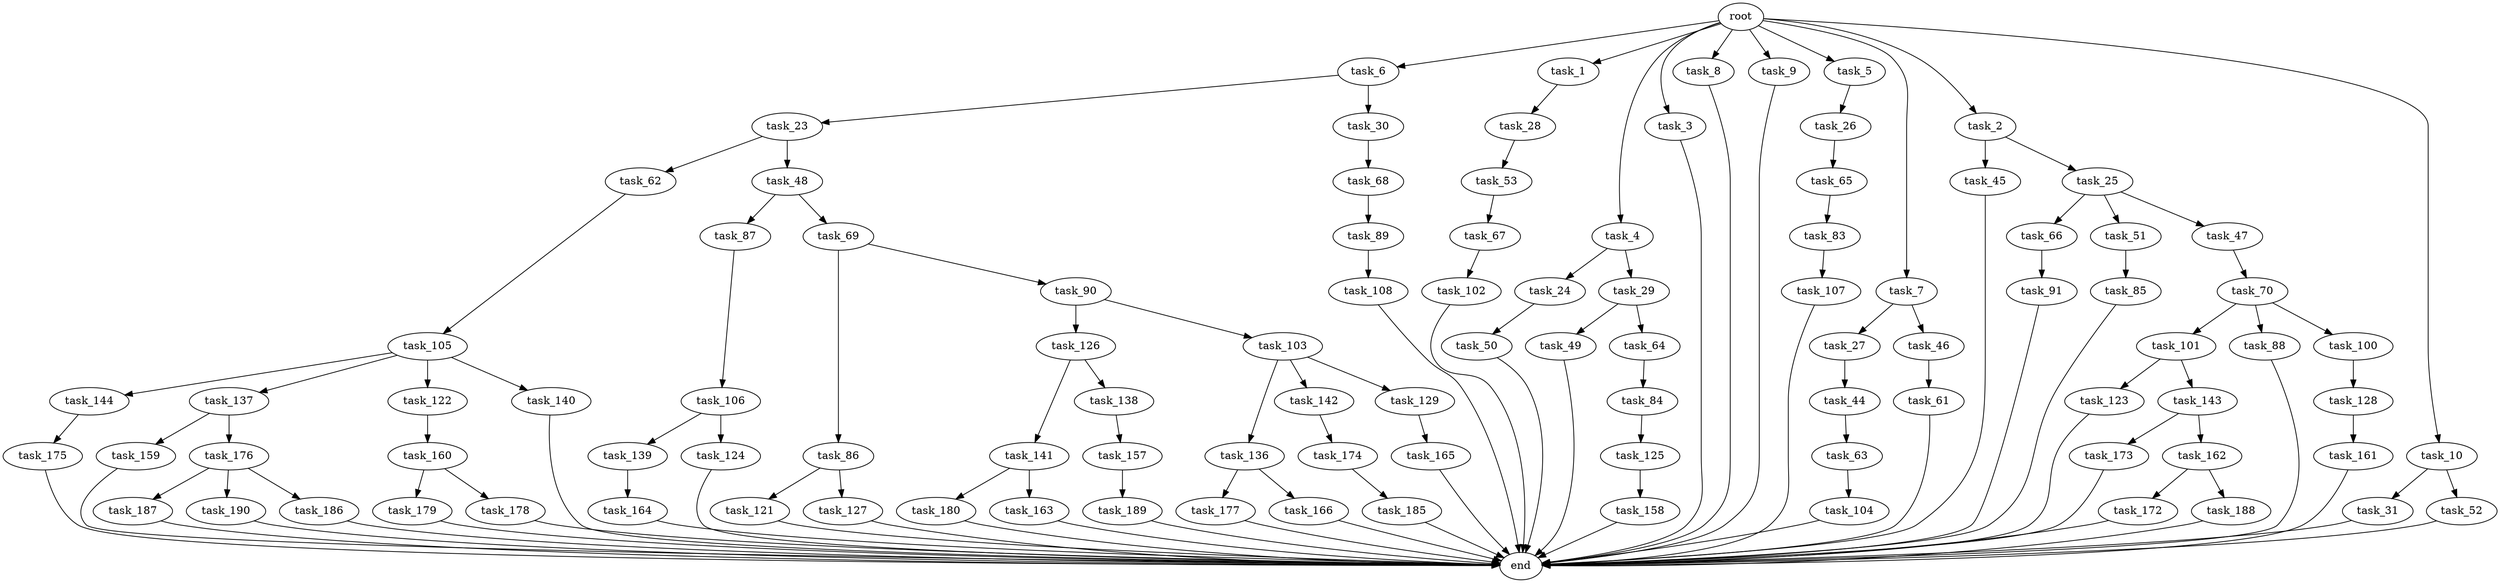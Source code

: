 digraph G {
  task_6 [size="1.024000"];
  task_91 [size="34359738.368000"];
  task_45 [size="214748364.800000"];
  task_187 [size="858993459.200000"];
  task_123 [size="420906795.008000"];
  task_66 [size="858993459.200000"];
  task_1 [size="1.024000"];
  task_159 [size="858993459.200000"];
  task_68 [size="309237645.312000"];
  task_190 [size="858993459.200000"];
  task_65 [size="137438953.472000"];
  task_83 [size="309237645.312000"];
  root [size="0.000000"];
  task_63 [size="420906795.008000"];
  task_176 [size="858993459.200000"];
  task_179 [size="309237645.312000"];
  task_144 [size="309237645.312000"];
  task_4 [size="1.024000"];
  task_3 [size="1.024000"];
  task_86 [size="420906795.008000"];
  task_62 [size="77309411.328000"];
  task_189 [size="309237645.312000"];
  task_173 [size="77309411.328000"];
  task_101 [size="858993459.200000"];
  task_178 [size="309237645.312000"];
  task_8 [size="1.024000"];
  task_9 [size="1.024000"];
  task_27 [size="214748364.800000"];
  task_177 [size="695784701.952000"];
  task_136 [size="309237645.312000"];
  task_5 [size="1.024000"];
  task_166 [size="695784701.952000"];
  task_107 [size="858993459.200000"];
  task_24 [size="214748364.800000"];
  task_49 [size="858993459.200000"];
  task_161 [size="420906795.008000"];
  task_128 [size="695784701.952000"];
  task_23 [size="137438953.472000"];
  task_44 [size="214748364.800000"];
  task_172 [size="137438953.472000"];
  task_88 [size="858993459.200000"];
  task_100 [size="858993459.200000"];
  task_7 [size="1.024000"];
  task_188 [size="137438953.472000"];
  task_53 [size="309237645.312000"];
  task_25 [size="214748364.800000"];
  task_126 [size="420906795.008000"];
  task_51 [size="858993459.200000"];
  task_31 [size="309237645.312000"];
  task_186 [size="858993459.200000"];
  task_28 [size="858993459.200000"];
  task_142 [size="309237645.312000"];
  task_84 [size="214748364.800000"];
  task_137 [size="309237645.312000"];
  task_180 [size="77309411.328000"];
  task_121 [size="309237645.312000"];
  task_175 [size="309237645.312000"];
  task_141 [size="34359738.368000"];
  task_90 [size="420906795.008000"];
  task_162 [size="77309411.328000"];
  task_26 [size="309237645.312000"];
  task_143 [size="420906795.008000"];
  task_2 [size="1.024000"];
  task_106 [size="420906795.008000"];
  task_105 [size="137438953.472000"];
  task_61 [size="858993459.200000"];
  task_129 [size="309237645.312000"];
  task_52 [size="309237645.312000"];
  task_87 [size="77309411.328000"];
  task_50 [size="214748364.800000"];
  task_122 [size="309237645.312000"];
  task_104 [size="309237645.312000"];
  task_158 [size="695784701.952000"];
  task_160 [size="137438953.472000"];
  task_174 [size="695784701.952000"];
  task_103 [size="420906795.008000"];
  task_127 [size="309237645.312000"];
  task_70 [size="309237645.312000"];
  task_165 [size="77309411.328000"];
  task_30 [size="137438953.472000"];
  task_67 [size="858993459.200000"];
  task_48 [size="77309411.328000"];
  task_10 [size="1.024000"];
  task_164 [size="695784701.952000"];
  task_185 [size="695784701.952000"];
  task_85 [size="309237645.312000"];
  task_64 [size="858993459.200000"];
  task_163 [size="77309411.328000"];
  task_29 [size="214748364.800000"];
  task_102 [size="858993459.200000"];
  task_139 [size="309237645.312000"];
  task_47 [size="858993459.200000"];
  task_69 [size="77309411.328000"];
  task_140 [size="309237645.312000"];
  task_108 [size="695784701.952000"];
  end [size="0.000000"];
  task_89 [size="309237645.312000"];
  task_46 [size="214748364.800000"];
  task_124 [size="309237645.312000"];
  task_125 [size="34359738.368000"];
  task_138 [size="34359738.368000"];
  task_157 [size="214748364.800000"];

  task_6 -> task_23 [size="134217728.000000"];
  task_6 -> task_30 [size="134217728.000000"];
  task_91 -> end [size="1.000000"];
  task_45 -> end [size="1.000000"];
  task_187 -> end [size="1.000000"];
  task_123 -> end [size="1.000000"];
  task_66 -> task_91 [size="33554432.000000"];
  task_1 -> task_28 [size="838860800.000000"];
  task_159 -> end [size="1.000000"];
  task_68 -> task_89 [size="301989888.000000"];
  task_190 -> end [size="1.000000"];
  task_65 -> task_83 [size="301989888.000000"];
  task_83 -> task_107 [size="838860800.000000"];
  root -> task_2 [size="1.000000"];
  root -> task_6 [size="1.000000"];
  root -> task_7 [size="1.000000"];
  root -> task_4 [size="1.000000"];
  root -> task_3 [size="1.000000"];
  root -> task_5 [size="1.000000"];
  root -> task_1 [size="1.000000"];
  root -> task_8 [size="1.000000"];
  root -> task_9 [size="1.000000"];
  root -> task_10 [size="1.000000"];
  task_63 -> task_104 [size="301989888.000000"];
  task_176 -> task_187 [size="838860800.000000"];
  task_176 -> task_190 [size="838860800.000000"];
  task_176 -> task_186 [size="838860800.000000"];
  task_179 -> end [size="1.000000"];
  task_144 -> task_175 [size="301989888.000000"];
  task_4 -> task_29 [size="209715200.000000"];
  task_4 -> task_24 [size="209715200.000000"];
  task_3 -> end [size="1.000000"];
  task_86 -> task_121 [size="301989888.000000"];
  task_86 -> task_127 [size="301989888.000000"];
  task_62 -> task_105 [size="134217728.000000"];
  task_189 -> end [size="1.000000"];
  task_173 -> end [size="1.000000"];
  task_101 -> task_143 [size="411041792.000000"];
  task_101 -> task_123 [size="411041792.000000"];
  task_178 -> end [size="1.000000"];
  task_8 -> end [size="1.000000"];
  task_9 -> end [size="1.000000"];
  task_27 -> task_44 [size="209715200.000000"];
  task_177 -> end [size="1.000000"];
  task_136 -> task_166 [size="679477248.000000"];
  task_136 -> task_177 [size="679477248.000000"];
  task_5 -> task_26 [size="301989888.000000"];
  task_166 -> end [size="1.000000"];
  task_107 -> end [size="1.000000"];
  task_24 -> task_50 [size="209715200.000000"];
  task_49 -> end [size="1.000000"];
  task_161 -> end [size="1.000000"];
  task_128 -> task_161 [size="411041792.000000"];
  task_23 -> task_48 [size="75497472.000000"];
  task_23 -> task_62 [size="75497472.000000"];
  task_44 -> task_63 [size="411041792.000000"];
  task_172 -> end [size="1.000000"];
  task_88 -> end [size="1.000000"];
  task_100 -> task_128 [size="679477248.000000"];
  task_7 -> task_27 [size="209715200.000000"];
  task_7 -> task_46 [size="209715200.000000"];
  task_188 -> end [size="1.000000"];
  task_53 -> task_67 [size="838860800.000000"];
  task_25 -> task_66 [size="838860800.000000"];
  task_25 -> task_47 [size="838860800.000000"];
  task_25 -> task_51 [size="838860800.000000"];
  task_126 -> task_138 [size="33554432.000000"];
  task_126 -> task_141 [size="33554432.000000"];
  task_51 -> task_85 [size="301989888.000000"];
  task_31 -> end [size="1.000000"];
  task_186 -> end [size="1.000000"];
  task_28 -> task_53 [size="301989888.000000"];
  task_142 -> task_174 [size="679477248.000000"];
  task_84 -> task_125 [size="33554432.000000"];
  task_137 -> task_176 [size="838860800.000000"];
  task_137 -> task_159 [size="838860800.000000"];
  task_180 -> end [size="1.000000"];
  task_121 -> end [size="1.000000"];
  task_175 -> end [size="1.000000"];
  task_141 -> task_180 [size="75497472.000000"];
  task_141 -> task_163 [size="75497472.000000"];
  task_90 -> task_103 [size="411041792.000000"];
  task_90 -> task_126 [size="411041792.000000"];
  task_162 -> task_172 [size="134217728.000000"];
  task_162 -> task_188 [size="134217728.000000"];
  task_26 -> task_65 [size="134217728.000000"];
  task_143 -> task_173 [size="75497472.000000"];
  task_143 -> task_162 [size="75497472.000000"];
  task_2 -> task_25 [size="209715200.000000"];
  task_2 -> task_45 [size="209715200.000000"];
  task_106 -> task_124 [size="301989888.000000"];
  task_106 -> task_139 [size="301989888.000000"];
  task_105 -> task_122 [size="301989888.000000"];
  task_105 -> task_144 [size="301989888.000000"];
  task_105 -> task_137 [size="301989888.000000"];
  task_105 -> task_140 [size="301989888.000000"];
  task_61 -> end [size="1.000000"];
  task_129 -> task_165 [size="75497472.000000"];
  task_52 -> end [size="1.000000"];
  task_87 -> task_106 [size="411041792.000000"];
  task_50 -> end [size="1.000000"];
  task_122 -> task_160 [size="134217728.000000"];
  task_104 -> end [size="1.000000"];
  task_158 -> end [size="1.000000"];
  task_160 -> task_178 [size="301989888.000000"];
  task_160 -> task_179 [size="301989888.000000"];
  task_174 -> task_185 [size="679477248.000000"];
  task_103 -> task_129 [size="301989888.000000"];
  task_103 -> task_142 [size="301989888.000000"];
  task_103 -> task_136 [size="301989888.000000"];
  task_127 -> end [size="1.000000"];
  task_70 -> task_100 [size="838860800.000000"];
  task_70 -> task_88 [size="838860800.000000"];
  task_70 -> task_101 [size="838860800.000000"];
  task_165 -> end [size="1.000000"];
  task_30 -> task_68 [size="301989888.000000"];
  task_67 -> task_102 [size="838860800.000000"];
  task_48 -> task_87 [size="75497472.000000"];
  task_48 -> task_69 [size="75497472.000000"];
  task_10 -> task_31 [size="301989888.000000"];
  task_10 -> task_52 [size="301989888.000000"];
  task_164 -> end [size="1.000000"];
  task_185 -> end [size="1.000000"];
  task_85 -> end [size="1.000000"];
  task_64 -> task_84 [size="209715200.000000"];
  task_163 -> end [size="1.000000"];
  task_29 -> task_49 [size="838860800.000000"];
  task_29 -> task_64 [size="838860800.000000"];
  task_102 -> end [size="1.000000"];
  task_139 -> task_164 [size="679477248.000000"];
  task_47 -> task_70 [size="301989888.000000"];
  task_69 -> task_86 [size="411041792.000000"];
  task_69 -> task_90 [size="411041792.000000"];
  task_140 -> end [size="1.000000"];
  task_108 -> end [size="1.000000"];
  task_89 -> task_108 [size="679477248.000000"];
  task_46 -> task_61 [size="838860800.000000"];
  task_124 -> end [size="1.000000"];
  task_125 -> task_158 [size="679477248.000000"];
  task_138 -> task_157 [size="209715200.000000"];
  task_157 -> task_189 [size="301989888.000000"];
}
